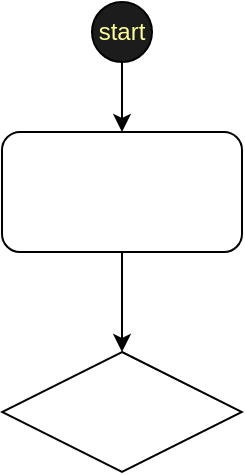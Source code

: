 <mxfile version="10.5.3" type="github"><diagram id="B38xAvE5QYDJpwu4NDF2" name="Page-1"><mxGraphModel dx="840" dy="489" grid="1" gridSize="10" guides="1" tooltips="1" connect="1" arrows="1" fold="1" page="1" pageScale="1" pageWidth="827" pageHeight="1169" math="0" shadow="0"><root><mxCell id="0"/><mxCell id="1" parent="0"/><mxCell id="DDuR6wxMrXQxLOrCRwMH-3" value="" style="edgeStyle=orthogonalEdgeStyle;rounded=0;orthogonalLoop=1;jettySize=auto;html=1;" edge="1" parent="1" source="DDuR6wxMrXQxLOrCRwMH-1" target="DDuR6wxMrXQxLOrCRwMH-2"><mxGeometry relative="1" as="geometry"/></mxCell><mxCell id="DDuR6wxMrXQxLOrCRwMH-1" value="" style="rounded=1;whiteSpace=wrap;html=1;" vertex="1" parent="1"><mxGeometry x="230" y="110" width="120" height="60" as="geometry"/></mxCell><mxCell id="DDuR6wxMrXQxLOrCRwMH-2" value="" style="rhombus;whiteSpace=wrap;html=1;fontFamily=Helvetica;fontSize=12;fontColor=#000000;align=center;strokeColor=#000000;fillColor=#ffffff;" vertex="1" parent="1"><mxGeometry x="230" y="220" width="120" height="60" as="geometry"/></mxCell><mxCell id="DDuR6wxMrXQxLOrCRwMH-5" value="" style="edgeStyle=orthogonalEdgeStyle;rounded=0;orthogonalLoop=1;jettySize=auto;html=1;" edge="1" parent="1" source="DDuR6wxMrXQxLOrCRwMH-4" target="DDuR6wxMrXQxLOrCRwMH-1"><mxGeometry relative="1" as="geometry"/></mxCell><mxCell id="DDuR6wxMrXQxLOrCRwMH-4" value="&lt;font color=&quot;#ffff99&quot;&gt;start&lt;/font&gt;" style="ellipse;whiteSpace=wrap;html=1;aspect=fixed;fillColor=#1C1C1C;" vertex="1" parent="1"><mxGeometry x="275" y="45" width="30" height="30" as="geometry"/></mxCell></root></mxGraphModel></diagram></mxfile>